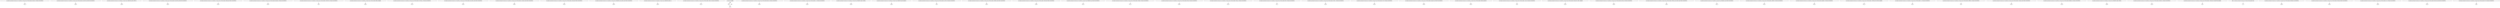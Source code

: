 digraph g {
0[label="<org.eclipse.osgi.framework.internal.core.ConsoleMsg: java.lang.String CONSOLE_HELP_BUNDLES_COMMAND_DESCRIPTION>"]
1[label="$r27"]
0->1[label=""]
2[label="<org.eclipse.osgi.framework.internal.core.ConsoleMsg: java.lang.String CONSOLE_HELP_IDLOCATION_ARGUMENT_DESCRIPTION>"]
3[label="$r34"]
2->3[label=""]
4[label="<org.eclipse.osgi.framework.internal.core.ConsoleMsg: java.lang.String STARTLEVEL_HELP_SETFWSL>"]
5[label="$r46"]
4->5[label=""]
6[label="<org.eclipse.osgi.framework.internal.core.ConsoleMsg: java.lang.String CONSOLE_HELP_IDLOCATION_ARGUMENT_DESCRIPTION>"]
7[label="$r30"]
6->7[label=""]
8[label="<org.eclipse.osgi.framework.internal.core.ConsoleMsg: java.lang.String CONSOLE_HELP_FILTER_ARGUMENT_DESCRIPTION>"]
9[label="$r24"]
8->9[label=""]
10[label="<org.eclipse.osgi.framework.internal.core.ConsoleMsg: java.lang.String CONSOLE_HELP_PACKAGES_COMMAND_DESCRIPTION>"]
11[label="$r25"]
10->11[label=""]
12[label="<org.eclipse.osgi.framework.internal.core.ConsoleMsg: java.lang.String CONSOLE_HELP_SHUTDOWN_COMMAND_DESCRIPTION>"]
13[label="$r5"]
12->13[label=""]
14[label="<org.eclipse.osgi.framework.internal.core.ConsoleMsg: java.lang.String CONSOLE_HELP_EXTRAS_HEADER>"]
15[label="$r35"]
14->15[label=""]
16[label="<org.eclipse.osgi.framework.internal.core.ConsoleMsg: java.lang.String CONSOLE_HELP_UNINSTALL_COMMAND_DESCRIPTION>"]
17[label="$r13"]
16->17[label=""]
18[label="<org.eclipse.osgi.framework.internal.core.ConsoleMsg: java.lang.String CONSOLE_HELP_IDLOCATION_ARGUMENT_DESCRIPTION>"]
19[label="$r32"]
18->19[label=""]
20[label="<org.eclipse.osgi.framework.internal.core.ConsoleMsg: java.lang.String CONSOLE_HELP_COMMAND_ARGUMENT_DESCRIPTION>"]
21[label="$r39"]
20->21[label=""]
22[label="<org.eclipse.osgi.framework.internal.core.ConsoleMsg: java.lang.String CONSOLE_HELP_STATE_ARGUMENT_DESCRIPTION>"]
23[label="$r22"]
22->23[label=""]
24[label="<org.eclipse.osgi.framework.internal.core.ConsoleMsg: java.lang.String STARTLEVEL_IDLOCATION_ARGUMENT_DESCRIPTION>"]
25[label="$r49"]
24->25[label=""]
26[label="<org.eclipse.osgi.framework.internal.core.ConsoleMsg: java.lang.String STARTLEVEL_HELP_SL>"]
27[label="$r44"]
26->27[label=""]
28[label="<org.eclipse.osgi.framework.internal.core.ConsoleMsg: java.lang.String CONSOLE_HELP_START_COMMAND_DESCRIPTION>"]
29[label="$r14"]
28->29[label=""]
30[label="java.lang.StringBuffer"]
31[label="$r2"]
30->31[label="type"]
32[label="<org.eclipse.osgi.framework.internal.core.ConsoleMsg: java.lang.String CONSOLE_HELP_EXEC_COMMAND_DESCRIPTION>"]
33[label="$r36"]
32->33[label=""]
34[label="<org.eclipse.osgi.framework.internal.core.ConsoleMsg: java.lang.String CONSOLE_HELP_GC_COMMAND_DESCRIPTION>"]
35[label="$r40"]
34->35[label=""]
36[label="<org.eclipse.osgi.framework.internal.core.ConsoleMsg: java.lang.String STARTLEVEL_HELP_SETIBSL>"]
37[label="$r50"]
36->37[label=""]
38[label="<org.eclipse.osgi.framework.internal.core.ConsoleMsg: java.lang.String STARTLEVEL_HELP_HEADING>"]
39[label="$r43"]
38->39[label=""]
40[label="<org.eclipse.osgi.framework.internal.core.ConsoleMsg: java.lang.String CONSOLE_HELP_LAUNCH_COMMAND_DESCRIPTION>"]
41[label="$r4"]
40->41[label=""]
42[label="<org.eclipse.osgi.framework.internal.core.ConsoleMsg: java.lang.String CONSOLE_HELP_GETPROP_ARGUMENT_DESCRIPTION>"]
43[label="$r42"]
42->43[label=""]
44[label="r1"]
31->44[label=""]
45[label="<org.eclipse.osgi.framework.internal.core.ConsoleMsg: java.lang.String CONSOLE_HELP_STATE_ARGUMENT_DESCRIPTION>"]
46[label="$r28"]
45->46[label=""]
47[label="<org.eclipse.osgi.framework.internal.core.ConsoleMsg: java.lang.String STARTLEVEL_ARGUMENT_DESCRIPTION>"]
48[label="$r51"]
47->48[label=""]
49[label="<org.eclipse.osgi.framework.internal.core.ConsoleMsg: java.lang.String CONSOLE_HELP_UPDATE_COMMAND_DESCRIPTION>"]
50[label="$r17"]
49->50[label=""]
51[label="<org.eclipse.osgi.framework.internal.core.ConsoleMsg: java.lang.String CONSOLE_HELP_FORK_COMMAND_DESCRIPTION>"]
52[label="$r38"]
51->52[label=""]
53[label="<org.eclipse.osgi.framework.internal.core.ConsoleMsg: java.lang.String CONSOLE_HELP_INSTALL_COMMAND_DESCRIPTION>"]
54[label="$r12"]
53->54[label=""]
55[label="<org.eclipse.osgi.framework.internal.core.ConsoleMsg: java.lang.String CONSOLE_HELP_EXIT_COMMAND_DESCRIPTION>"]
56[label="$r7"]
55->56[label=""]
57[label="<org.eclipse.osgi.framework.internal.core.ConsoleMsg: java.lang.String CONSOLE_HELP_STATUS_COMMAND_DESCRIPTION>"]
58[label="$r19"]
57->58[label=""]
59[label="<org.eclipse.osgi.framework.internal.core.ConsoleMsg: java.lang.String CONSOLE_HELP_STOP_COMMAND_DESCRIPTION>"]
60[label="$r15"]
59->60[label=""]
61[label="<org.eclipse.osgi.framework.internal.core.ConsoleMsg: java.lang.String CONSOLE_HELP_PACKAGES_ARGUMENT_DESCRIPTION>"]
62[label="$r26"]
61->62[label=""]
30->44[label="type"]
63[label="<org.eclipse.osgi.framework.internal.core.ConsoleMsg: java.lang.String CONSOLE_HELP_PROFILE_HEADING>"]
64[label="$r52"]
63->64[label=""]
65[label="<org.eclipse.osgi.framework.internal.core.ConsoleMsg: java.lang.String CONSOLE_HELP_CLOSE_COMMAND_DESCRIPTION>"]
66[label="$r6"]
65->66[label=""]
67[label="<org.eclipse.osgi.framework.internal.core.ConsoleMsg: java.lang.String CONSOLE_HELP_DISPLAYING_STATUS_HEADER>"]
68[label="$r18"]
67->68[label=""]
69[label="<org.eclipse.osgi.framework.internal.core.ConsoleMsg: java.lang.String CONSOLE_HELP_BUNDLE_COMMAND_DESCRIPTION>"]
70[label="$r29"]
69->70[label=""]
71[label="<org.eclipse.osgi.framework.internal.core.ConsoleMsg: java.lang.String CONSOLE_HELP_OPTIONAL_IDLOCATION_ARGUMENT_DESCRIPTION>"]
72[label="$r45"]
71->72[label=""]
73[label="<org.eclipse.osgi.framework.internal.core.ConsoleMsg: java.lang.String STARTLEVEL_ARGUMENT_DESCRIPTION>"]
74[label="$r47"]
73->74[label=""]
75[label="<org.eclipse.osgi.framework.internal.core.ConsoleMsg: java.lang.String CONSOLE_HELP_GETPROP_COMMAND_DESCRIPTION>"]
76[label="$r41"]
75->76[label=""]
77[label="<org.eclipse.osgi.framework.internal.core.ConsoleMsg: java.lang.String CONSOLE_HELP_HEADERS_COMMAND_DESCRIPTION>"]
78[label="$r31"]
77->78[label=""]
79[label="<org.eclipse.osgi.framework.internal.core.ConsoleMsg: java.lang.String CONSOLE_HELP_CONTROLLING_BUNDLES_HEADER>"]
80[label="$r11"]
79->80[label=""]
81[label="<org.eclipse.osgi.framework.internal.core.ConsoleMsg: java.lang.String CONSOLE_HELP_SS_COMMAND_DESCRIPTION>"]
82[label="$r21"]
81->82[label=""]
83[label="<org.eclipse.osgi.framework.internal.core.ConsoleMsg: java.lang.String CONSOLE_HELP_SETPROP_COMMAND_DESCRIPTION>"]
84[label="$r9"]
83->84[label=""]
85[label="<org.eclipse.osgi.framework.internal.core.ConsoleMsg: java.lang.String CONSOLE_HELP_COMMAND_ARGUMENT_DESCRIPTION>"]
86[label="$r37"]
85->86[label=""]
87[label="<org.eclipse.osgi.framework.internal.core.ConsoleMsg: java.lang.String CONSOLE_HELP_REFRESH_COMMAND_DESCRIPTION>"]
88[label="$r16"]
87->88[label=""]
89[label="<org.eclipse.osgi.framework.internal.core.ConsoleMsg: java.lang.String STARTLEVEL_HELP_SETBSL>"]
90[label="$r48"]
89->90[label=""]
91[label="<org.eclipse.osgi.framework.internal.core.ConsoleMsg: java.lang.String CONSOLE_HELP_SERVICES_COMMAND_DESCRIPTION>"]
92[label="$r23"]
91->92[label=""]
93[label="<org.eclipse.osgi.framework.internal.core.ConsoleMsg: java.lang.String CONSOLE_HELP_CONTROLLING_FRAMEWORK_HEADER>"]
94[label="$r3"]
93->94[label=""]
95[label="@this: org.eclipse.osgi.framework.internal.core.FrameworkCommandProvider"]
96[label="r0"]
95->96[label=""]
97[label="<org.eclipse.osgi.framework.internal.core.ConsoleMsg: java.lang.String CONSOLE_HELP_PROFILELOG_DESCRIPTION>"]
98[label="$r53"]
97->98[label=""]
99[label="<org.eclipse.osgi.framework.internal.core.ConsoleMsg: java.lang.String CONSOLE_HELP_STATE_ARGUMENT_DESCRIPTION>"]
100[label="$r20"]
99->100[label=""]
101[label="<org.eclipse.osgi.framework.internal.core.ConsoleMsg: java.lang.String CONSOLE_HELP_LOG_COMMAND_DESCRIPTION>"]
102[label="$r33"]
101->102[label=""]
103[label="<org.eclipse.osgi.framework.internal.core.ConsoleMsg: java.lang.String CONSOLE_HELP_KEYVALUE_ARGUMENT_DESCRIPTION>"]
104[label="$r10"]
103->104[label=""]
105[label="<org.eclipse.osgi.framework.internal.core.ConsoleMsg: java.lang.String CONSOLE_HELP_INIT_COMMAND_DESCRIPTION>"]
106[label="$r8"]
105->106[label=""]
}